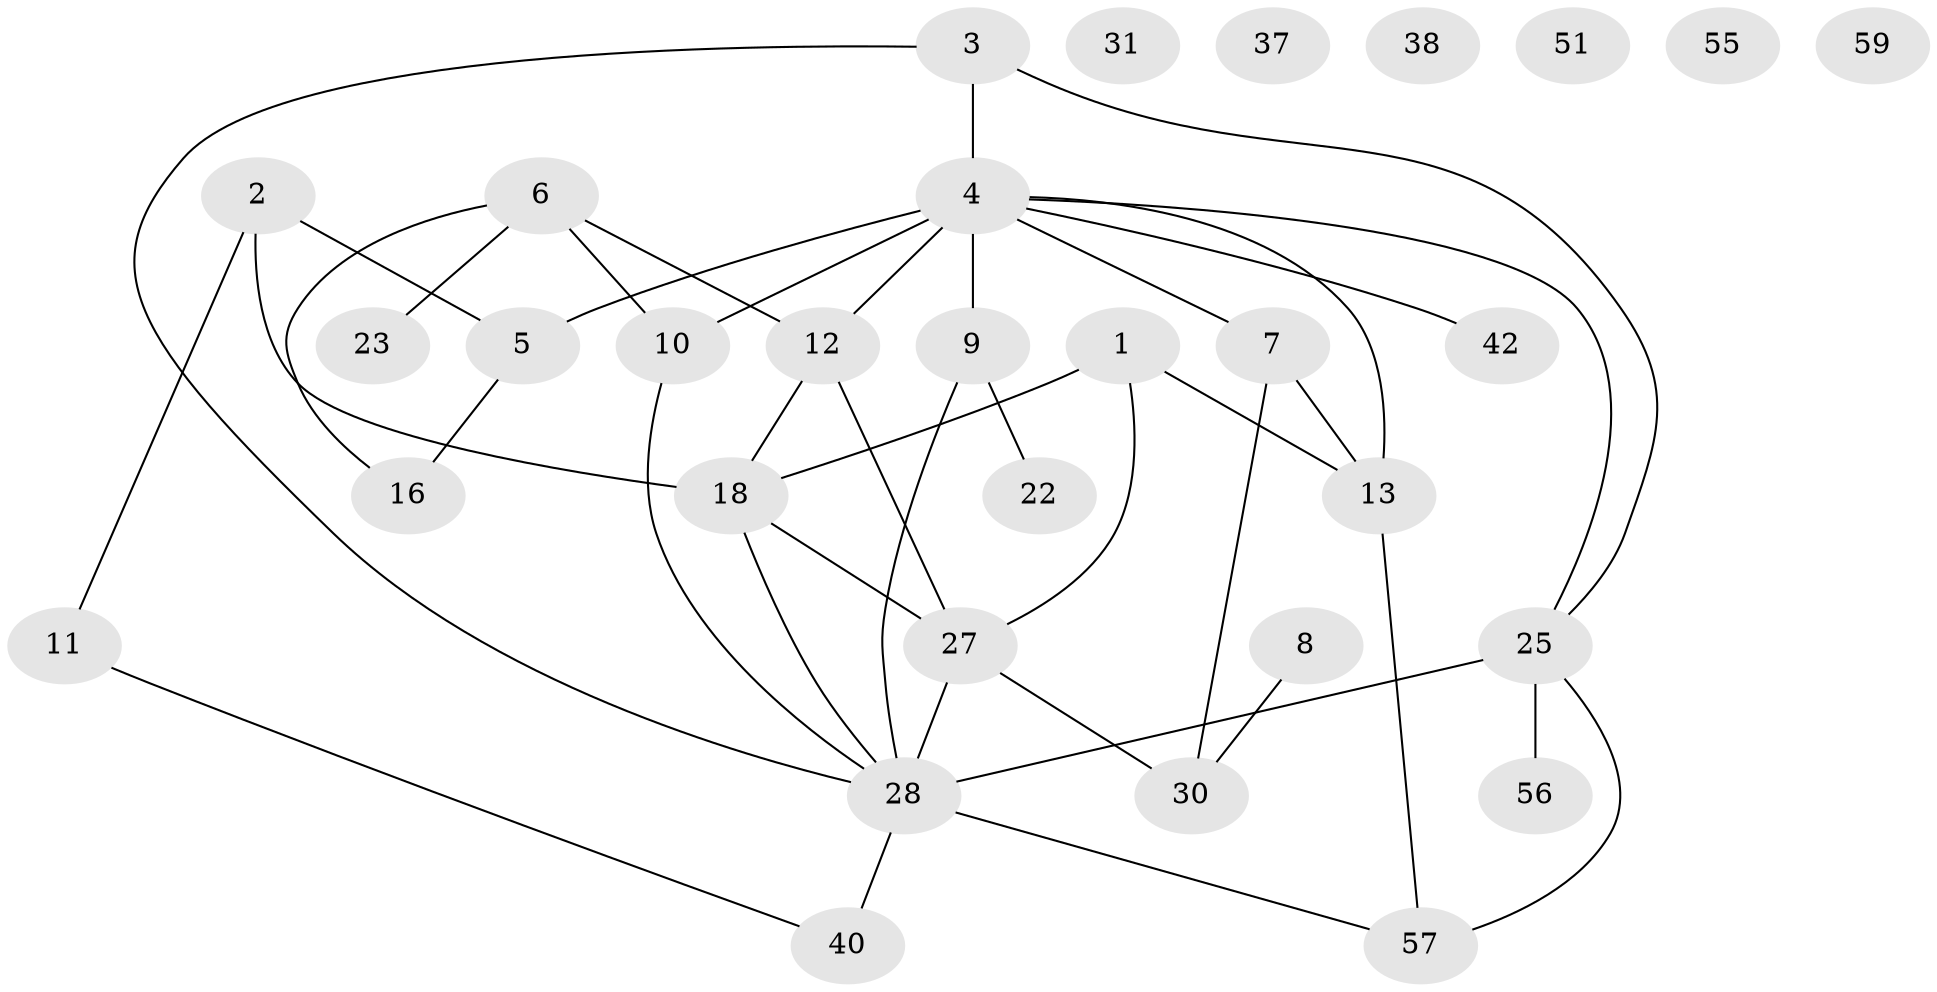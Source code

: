 // original degree distribution, {2: 0.20634920634920634, 3: 0.25396825396825395, 1: 0.2222222222222222, 4: 0.1746031746031746, 0: 0.09523809523809523, 5: 0.015873015873015872, 9: 0.015873015873015872, 6: 0.015873015873015872}
// Generated by graph-tools (version 1.1) at 2025/12/03/09/25 04:12:53]
// undirected, 31 vertices, 41 edges
graph export_dot {
graph [start="1"]
  node [color=gray90,style=filled];
  1 [super="+52"];
  2 [super="+14+15"];
  3;
  4 [super="+48"];
  5 [super="+32"];
  6 [super="+21"];
  7 [super="+50"];
  8;
  9 [super="+29"];
  10 [super="+45"];
  11 [super="+17"];
  12 [super="+54+34"];
  13 [super="+60"];
  16 [super="+24"];
  18 [super="+19+49+26"];
  22 [super="+62"];
  23;
  25 [super="+39+47"];
  27 [super="+53+44"];
  28 [super="+36+33+46"];
  30;
  31;
  37;
  38;
  40 [super="+43"];
  42;
  51;
  55;
  56;
  57 [super="+58"];
  59;
  1 -- 27;
  1 -- 13;
  1 -- 18;
  2 -- 18;
  2 -- 11;
  2 -- 5;
  3 -- 25;
  3 -- 28;
  3 -- 4;
  4 -- 5 [weight=2];
  4 -- 9;
  4 -- 10;
  4 -- 42;
  4 -- 13;
  4 -- 25;
  4 -- 12;
  4 -- 7;
  5 -- 16;
  6 -- 23;
  6 -- 12;
  6 -- 10;
  6 -- 16;
  7 -- 13;
  7 -- 30;
  8 -- 30;
  9 -- 28;
  9 -- 22;
  10 -- 28;
  11 -- 40;
  12 -- 27;
  12 -- 18;
  13 -- 57;
  18 -- 27;
  18 -- 28;
  25 -- 57;
  25 -- 56;
  25 -- 28 [weight=3];
  27 -- 28;
  27 -- 30;
  28 -- 57;
  28 -- 40;
}
